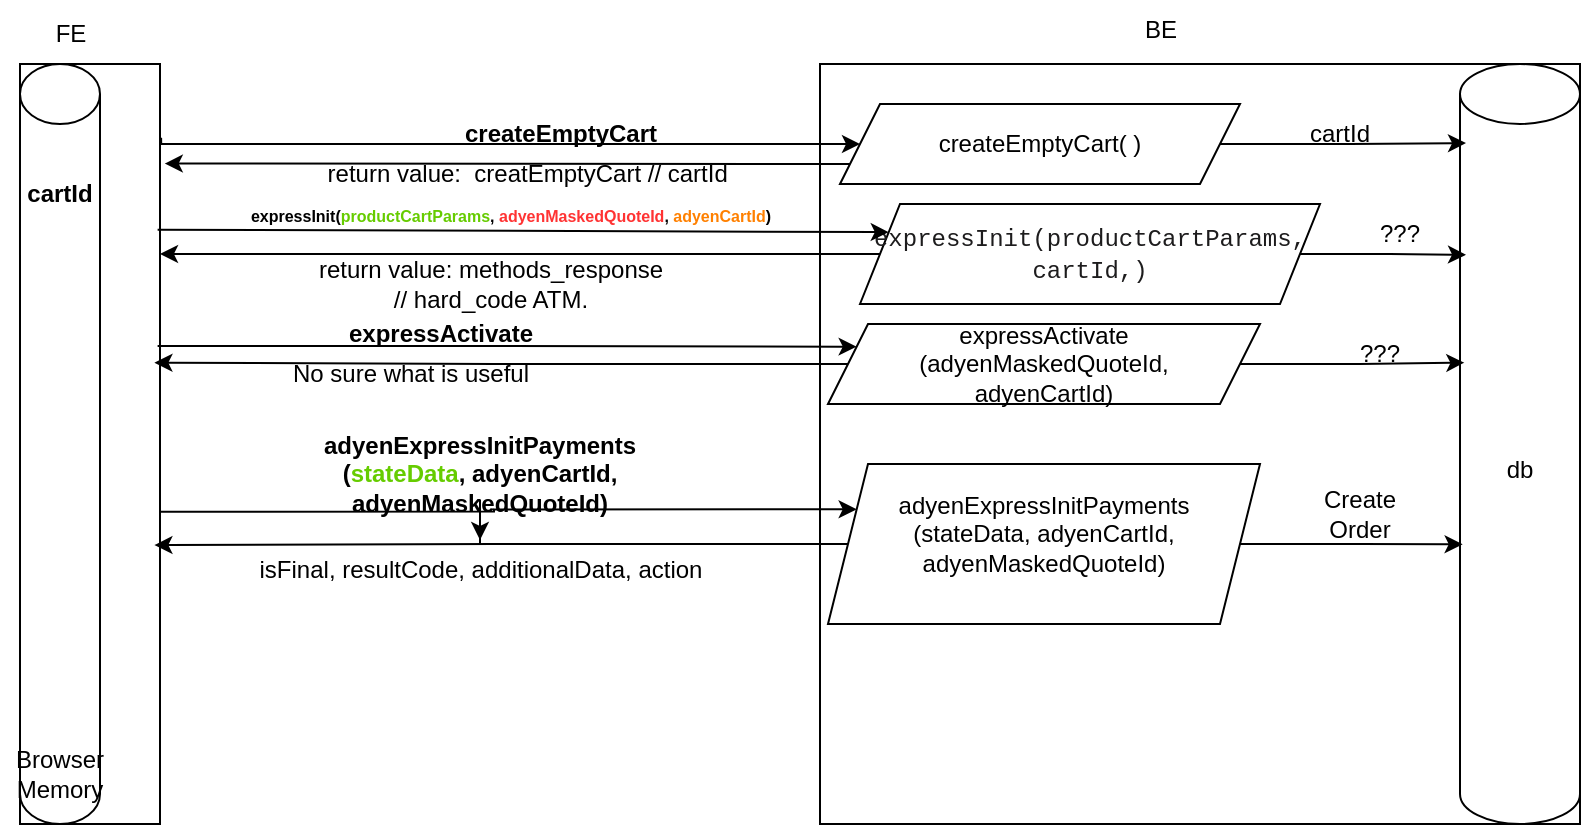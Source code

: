 <mxfile version="28.1.0">
  <diagram name="Page-1" id="qUjjeIQ0DExj5NyA2KU4">
    <mxGraphModel dx="984" dy="536" grid="1" gridSize="10" guides="1" tooltips="1" connect="1" arrows="1" fold="1" page="1" pageScale="1" pageWidth="827" pageHeight="1169" math="0" shadow="0">
      <root>
        <mxCell id="0" />
        <mxCell id="1" parent="0" />
        <mxCell id="TD6bPUp1XabTYKKyts6r-2" value="" style="rounded=0;whiteSpace=wrap;html=1;" parent="1" vertex="1">
          <mxGeometry x="10" y="260" width="70" height="380" as="geometry" />
        </mxCell>
        <mxCell id="TD6bPUp1XabTYKKyts6r-3" value="" style="rounded=0;whiteSpace=wrap;html=1;strokeOpacity=100;" parent="1" vertex="1">
          <mxGeometry x="410" y="260" width="380" height="380" as="geometry" />
        </mxCell>
        <mxCell id="TD6bPUp1XabTYKKyts6r-4" style="edgeStyle=orthogonalEdgeStyle;rounded=0;orthogonalLoop=1;jettySize=auto;html=1;exitX=1.008;exitY=0.097;exitDx=0;exitDy=0;exitPerimeter=0;" parent="1" source="TD6bPUp1XabTYKKyts6r-2" target="TD6bPUp1XabTYKKyts6r-10" edge="1">
          <mxGeometry relative="1" as="geometry">
            <mxPoint x="140" y="300" as="sourcePoint" />
            <Array as="points">
              <mxPoint x="81" y="300" />
            </Array>
          </mxGeometry>
        </mxCell>
        <mxCell id="TD6bPUp1XabTYKKyts6r-8" value="&lt;b&gt;createEmptyCart&lt;/b&gt;" style="text;html=1;align=center;verticalAlign=middle;resizable=0;points=[];autosize=1;strokeColor=none;fillColor=none;" parent="1" vertex="1">
          <mxGeometry x="220" y="280" width="120" height="30" as="geometry" />
        </mxCell>
        <mxCell id="TD6bPUp1XabTYKKyts6r-11" style="edgeStyle=orthogonalEdgeStyle;rounded=0;orthogonalLoop=1;jettySize=auto;html=1;exitX=0;exitY=0.75;exitDx=0;exitDy=0;entryX=1.034;entryY=0.131;entryDx=0;entryDy=0;entryPerimeter=0;" parent="1" target="TD6bPUp1XabTYKKyts6r-2" edge="1">
          <mxGeometry relative="1" as="geometry">
            <Array as="points">
              <mxPoint x="427" y="310" />
            </Array>
            <mxPoint x="451.833" y="310.004" as="sourcePoint" />
            <mxPoint x="90" y="310" as="targetPoint" />
          </mxGeometry>
        </mxCell>
        <mxCell id="TD6bPUp1XabTYKKyts6r-10" value="&lt;span style=&quot;text-wrap-mode: nowrap;&quot;&gt;createEmptyCart( )&lt;/span&gt;" style="shape=parallelogram;perimeter=parallelogramPerimeter;whiteSpace=wrap;html=1;fixedSize=1;" parent="1" vertex="1">
          <mxGeometry x="420" y="280" width="200" height="40" as="geometry" />
        </mxCell>
        <mxCell id="TD6bPUp1XabTYKKyts6r-12" value="return value:&amp;nbsp; creatEmptyCart // cartId&amp;nbsp;" style="text;html=1;align=center;verticalAlign=middle;resizable=0;points=[];autosize=1;strokeColor=none;fillColor=none;" parent="1" vertex="1">
          <mxGeometry x="150" y="300" width="230" height="30" as="geometry" />
        </mxCell>
        <mxCell id="TD6bPUp1XabTYKKyts6r-13" value="FE" style="text;html=1;align=center;verticalAlign=middle;resizable=0;points=[];autosize=1;strokeColor=none;fillColor=none;" parent="1" vertex="1">
          <mxGeometry x="15" y="230" width="40" height="30" as="geometry" />
        </mxCell>
        <mxCell id="TD6bPUp1XabTYKKyts6r-14" value="BE" style="text;html=1;align=center;verticalAlign=middle;resizable=0;points=[];autosize=1;strokeColor=none;fillColor=none;" parent="1" vertex="1">
          <mxGeometry x="560" y="228" width="40" height="30" as="geometry" />
        </mxCell>
        <mxCell id="TD6bPUp1XabTYKKyts6r-15" value="db" style="shape=cylinder3;whiteSpace=wrap;html=1;boundedLbl=1;backgroundOutline=1;size=15;" parent="1" vertex="1">
          <mxGeometry x="730" y="260" width="60" height="380" as="geometry" />
        </mxCell>
        <mxCell id="TD6bPUp1XabTYKKyts6r-19" value="cartId" style="text;html=1;align=center;verticalAlign=middle;whiteSpace=wrap;rounded=0;" parent="1" vertex="1">
          <mxGeometry x="640" y="280" width="60" height="30" as="geometry" />
        </mxCell>
        <mxCell id="TD6bPUp1XabTYKKyts6r-42" style="edgeStyle=orthogonalEdgeStyle;rounded=0;orthogonalLoop=1;jettySize=auto;html=1;entryX=1;entryY=0.25;entryDx=0;entryDy=0;" parent="1" source="TD6bPUp1XabTYKKyts6r-20" target="TD6bPUp1XabTYKKyts6r-2" edge="1">
          <mxGeometry relative="1" as="geometry" />
        </mxCell>
        <mxCell id="TD6bPUp1XabTYKKyts6r-20" value="&lt;div style=&quot;&quot;&gt;&lt;span style=&quot;background-color: transparent; font-variant-ligatures: none; white-space-collapse: preserve;&quot;&gt;&lt;font face=&quot;Monaco, Menlo, Consolas, Courier New, monospace&quot; color=&quot;#1d1c1d&quot;&gt;expressInit(productCartParams, cartId,)&lt;/font&gt;&lt;/span&gt;&lt;/div&gt;" style="shape=parallelogram;perimeter=parallelogramPerimeter;whiteSpace=wrap;html=1;fixedSize=1;align=center;" parent="1" vertex="1">
          <mxGeometry x="430" y="330" width="230" height="50" as="geometry" />
        </mxCell>
        <mxCell id="TD6bPUp1XabTYKKyts6r-22" value="" style="shape=cylinder3;whiteSpace=wrap;html=1;boundedLbl=1;backgroundOutline=1;size=15;" parent="1" vertex="1">
          <mxGeometry x="10" y="260" width="40" height="380" as="geometry" />
        </mxCell>
        <mxCell id="TD6bPUp1XabTYKKyts6r-23" value="&lt;b&gt;cartId&lt;/b&gt;" style="text;html=1;align=center;verticalAlign=middle;whiteSpace=wrap;rounded=0;" parent="1" vertex="1">
          <mxGeometry y="310" width="60" height="30" as="geometry" />
        </mxCell>
        <mxCell id="TD6bPUp1XabTYKKyts6r-24" value="Browser Memory" style="text;html=1;align=center;verticalAlign=middle;whiteSpace=wrap;rounded=0;" parent="1" vertex="1">
          <mxGeometry y="600" width="60" height="30" as="geometry" />
        </mxCell>
        <mxCell id="TD6bPUp1XabTYKKyts6r-25" style="edgeStyle=orthogonalEdgeStyle;rounded=0;orthogonalLoop=1;jettySize=auto;html=1;entryX=0.05;entryY=0.104;entryDx=0;entryDy=0;entryPerimeter=0;" parent="1" source="TD6bPUp1XabTYKKyts6r-10" target="TD6bPUp1XabTYKKyts6r-15" edge="1">
          <mxGeometry relative="1" as="geometry" />
        </mxCell>
        <mxCell id="TD6bPUp1XabTYKKyts6r-31" value="" style="edgeStyle=none;orthogonalLoop=1;jettySize=auto;html=1;rounded=0;exitX=0.983;exitY=0.218;exitDx=0;exitDy=0;entryX=0;entryY=0.25;entryDx=0;entryDy=0;exitPerimeter=0;" parent="1" source="TD6bPUp1XabTYKKyts6r-2" target="TD6bPUp1XabTYKKyts6r-20" edge="1">
          <mxGeometry width="100" relative="1" as="geometry">
            <mxPoint x="80.0" y="373.99" as="sourcePoint" />
            <mxPoint x="429.5" y="370" as="targetPoint" />
            <Array as="points" />
          </mxGeometry>
        </mxCell>
        <mxCell id="TD6bPUp1XabTYKKyts6r-40" value="return value: methods_response&lt;br&gt;&lt;div&gt;// hard_code ATM.&lt;/div&gt;" style="text;html=1;align=center;verticalAlign=middle;resizable=0;points=[];autosize=1;strokeColor=none;fillColor=none;" parent="1" vertex="1">
          <mxGeometry x="145" y="350" width="200" height="40" as="geometry" />
        </mxCell>
        <mxCell id="TD6bPUp1XabTYKKyts6r-41" value="&lt;font style=&quot;font-size: 8px;&quot;&gt;&lt;b style=&quot;&quot;&gt;expressInit(&lt;/b&gt;&lt;font style=&quot;font-weight: bold; color: rgb(102, 204, 0);&quot;&gt;productCartParams&lt;/font&gt;&lt;b style=&quot;&quot;&gt;,&amp;nbsp;&lt;font style=&quot;color: rgb(255, 51, 51);&quot;&gt;adyenMaskedQuoteId&lt;/font&gt;,&amp;nbsp;&lt;/b&gt;&lt;b style=&quot;color: rgb(255, 128, 0);&quot;&gt;adyenCartId&lt;/b&gt;&lt;b style=&quot;&quot;&gt;)&lt;/b&gt;&lt;/font&gt;" style="text;html=1;align=center;verticalAlign=middle;resizable=0;points=[];autosize=1;strokeColor=none;fillColor=none;" parent="1" vertex="1">
          <mxGeometry x="115" y="320" width="280" height="30" as="geometry" />
        </mxCell>
        <mxCell id="TD6bPUp1XabTYKKyts6r-43" style="edgeStyle=orthogonalEdgeStyle;rounded=0;orthogonalLoop=1;jettySize=auto;html=1;entryX=0.05;entryY=0.251;entryDx=0;entryDy=0;entryPerimeter=0;" parent="1" source="TD6bPUp1XabTYKKyts6r-20" target="TD6bPUp1XabTYKKyts6r-15" edge="1">
          <mxGeometry relative="1" as="geometry" />
        </mxCell>
        <mxCell id="TD6bPUp1XabTYKKyts6r-46" value="expressActivate&lt;div&gt;(adyenMaskedQuoteId,&lt;div&gt;adyenCartId)&lt;/div&gt;&lt;/div&gt;" style="shape=parallelogram;perimeter=parallelogramPerimeter;whiteSpace=wrap;html=1;fixedSize=1;" parent="1" vertex="1">
          <mxGeometry x="414" y="390" width="216" height="40" as="geometry" />
        </mxCell>
        <mxCell id="TD6bPUp1XabTYKKyts6r-47" value="???" style="text;html=1;align=center;verticalAlign=middle;whiteSpace=wrap;rounded=0;" parent="1" vertex="1">
          <mxGeometry x="670" y="330" width="60" height="30" as="geometry" />
        </mxCell>
        <mxCell id="TD6bPUp1XabTYKKyts6r-51" value="&lt;b&gt;expressActivate&lt;/b&gt;" style="text;html=1;align=center;verticalAlign=middle;resizable=0;points=[];autosize=1;strokeColor=none;fillColor=none;" parent="1" vertex="1">
          <mxGeometry x="160" y="380" width="120" height="30" as="geometry" />
        </mxCell>
        <mxCell id="TD6bPUp1XabTYKKyts6r-50" style="edgeStyle=orthogonalEdgeStyle;rounded=0;orthogonalLoop=1;jettySize=auto;html=1;entryX=0;entryY=0.25;entryDx=0;entryDy=0;exitX=0.983;exitY=0.371;exitDx=0;exitDy=0;exitPerimeter=0;" parent="1" source="TD6bPUp1XabTYKKyts6r-2" target="TD6bPUp1XabTYKKyts6r-46" edge="1">
          <mxGeometry relative="1" as="geometry">
            <mxPoint x="82" y="401" as="sourcePoint" />
            <mxPoint x="428.094" y="408.001" as="targetPoint" />
          </mxGeometry>
        </mxCell>
        <mxCell id="vXaa6i3TRBwajXftBTqB-1" style="edgeStyle=orthogonalEdgeStyle;rounded=0;orthogonalLoop=1;jettySize=auto;html=1;exitX=0;exitY=0.5;exitDx=0;exitDy=0;entryX=0.96;entryY=0.393;entryDx=0;entryDy=0;entryPerimeter=0;" parent="1" source="TD6bPUp1XabTYKKyts6r-46" target="TD6bPUp1XabTYKKyts6r-2" edge="1">
          <mxGeometry relative="1" as="geometry" />
        </mxCell>
        <mxCell id="vXaa6i3TRBwajXftBTqB-2" value="No sure what is useful" style="text;html=1;align=center;verticalAlign=middle;resizable=0;points=[];autosize=1;strokeColor=none;fillColor=none;" parent="1" vertex="1">
          <mxGeometry x="135" y="400" width="140" height="30" as="geometry" />
        </mxCell>
        <mxCell id="vXaa6i3TRBwajXftBTqB-4" style="edgeStyle=orthogonalEdgeStyle;rounded=0;orthogonalLoop=1;jettySize=auto;html=1;exitX=1;exitY=0.5;exitDx=0;exitDy=0;entryX=0.036;entryY=0.393;entryDx=0;entryDy=0;entryPerimeter=0;" parent="1" source="TD6bPUp1XabTYKKyts6r-46" target="TD6bPUp1XabTYKKyts6r-15" edge="1">
          <mxGeometry relative="1" as="geometry" />
        </mxCell>
        <mxCell id="vXaa6i3TRBwajXftBTqB-5" value="???" style="text;html=1;align=center;verticalAlign=middle;whiteSpace=wrap;rounded=0;" parent="1" vertex="1">
          <mxGeometry x="660" y="390" width="60" height="30" as="geometry" />
        </mxCell>
        <mxCell id="vXaa6i3TRBwajXftBTqB-7" value="" style="shape=parallelogram;perimeter=parallelogramPerimeter;whiteSpace=wrap;html=1;fixedSize=1;align=right;" parent="1" vertex="1">
          <mxGeometry x="414" y="460" width="216" height="80" as="geometry" />
        </mxCell>
        <mxCell id="vXaa6i3TRBwajXftBTqB-8" value="adyenExpressInitPayments (stateData, adyenCartId, adyenMaskedQuoteId)" style="text;html=1;align=center;verticalAlign=middle;whiteSpace=wrap;rounded=0;" parent="1" vertex="1">
          <mxGeometry x="492" y="480" width="60" height="30" as="geometry" />
        </mxCell>
        <mxCell id="vXaa6i3TRBwajXftBTqB-10" style="edgeStyle=orthogonalEdgeStyle;rounded=0;orthogonalLoop=1;jettySize=auto;html=1;exitX=1;exitY=0.5;exitDx=0;exitDy=0;entryX=0.022;entryY=0.632;entryDx=0;entryDy=0;entryPerimeter=0;" parent="1" source="vXaa6i3TRBwajXftBTqB-7" target="TD6bPUp1XabTYKKyts6r-15" edge="1">
          <mxGeometry relative="1" as="geometry" />
        </mxCell>
        <mxCell id="vXaa6i3TRBwajXftBTqB-13" value="Create Order" style="text;html=1;align=center;verticalAlign=middle;whiteSpace=wrap;rounded=0;" parent="1" vertex="1">
          <mxGeometry x="650" y="470" width="60" height="30" as="geometry" />
        </mxCell>
        <mxCell id="WAmzu_I8zzxq4xvVD6ME-1" value="" style="edgeStyle=orthogonalEdgeStyle;rounded=0;orthogonalLoop=1;jettySize=auto;html=1;" edge="1" parent="1" source="vXaa6i3TRBwajXftBTqB-16" target="vXaa6i3TRBwajXftBTqB-18">
          <mxGeometry relative="1" as="geometry" />
        </mxCell>
        <mxCell id="vXaa6i3TRBwajXftBTqB-16" value="&lt;b&gt;adyenExpressInitPayments (&lt;font style=&quot;color: rgb(102, 204, 0);&quot;&gt;stateData&lt;/font&gt;, adyenCartId, adyenMaskedQuoteId)&lt;/b&gt;" style="text;html=1;align=center;verticalAlign=middle;whiteSpace=wrap;rounded=0;" parent="1" vertex="1">
          <mxGeometry x="210" y="450" width="60" height="30" as="geometry" />
        </mxCell>
        <mxCell id="vXaa6i3TRBwajXftBTqB-17" style="edgeStyle=orthogonalEdgeStyle;rounded=0;orthogonalLoop=1;jettySize=auto;html=1;exitX=0;exitY=0.5;exitDx=0;exitDy=0;entryX=0.96;entryY=0.633;entryDx=0;entryDy=0;entryPerimeter=0;" parent="1" source="vXaa6i3TRBwajXftBTqB-7" target="TD6bPUp1XabTYKKyts6r-2" edge="1">
          <mxGeometry relative="1" as="geometry" />
        </mxCell>
        <mxCell id="vXaa6i3TRBwajXftBTqB-18" value="isFinal, resultCode, additionalData, action" style="text;html=1;align=center;verticalAlign=middle;resizable=0;points=[];autosize=1;strokeColor=none;fillColor=none;" parent="1" vertex="1">
          <mxGeometry x="120" y="498" width="240" height="30" as="geometry" />
        </mxCell>
        <mxCell id="vXaa6i3TRBwajXftBTqB-20" style="edgeStyle=orthogonalEdgeStyle;rounded=0;orthogonalLoop=1;jettySize=auto;html=1;entryX=0;entryY=0.25;entryDx=0;entryDy=0;exitX=1.006;exitY=0.589;exitDx=0;exitDy=0;exitPerimeter=0;" parent="1" source="TD6bPUp1XabTYKKyts6r-2" target="vXaa6i3TRBwajXftBTqB-7" edge="1">
          <mxGeometry relative="1" as="geometry" />
        </mxCell>
      </root>
    </mxGraphModel>
  </diagram>
</mxfile>
